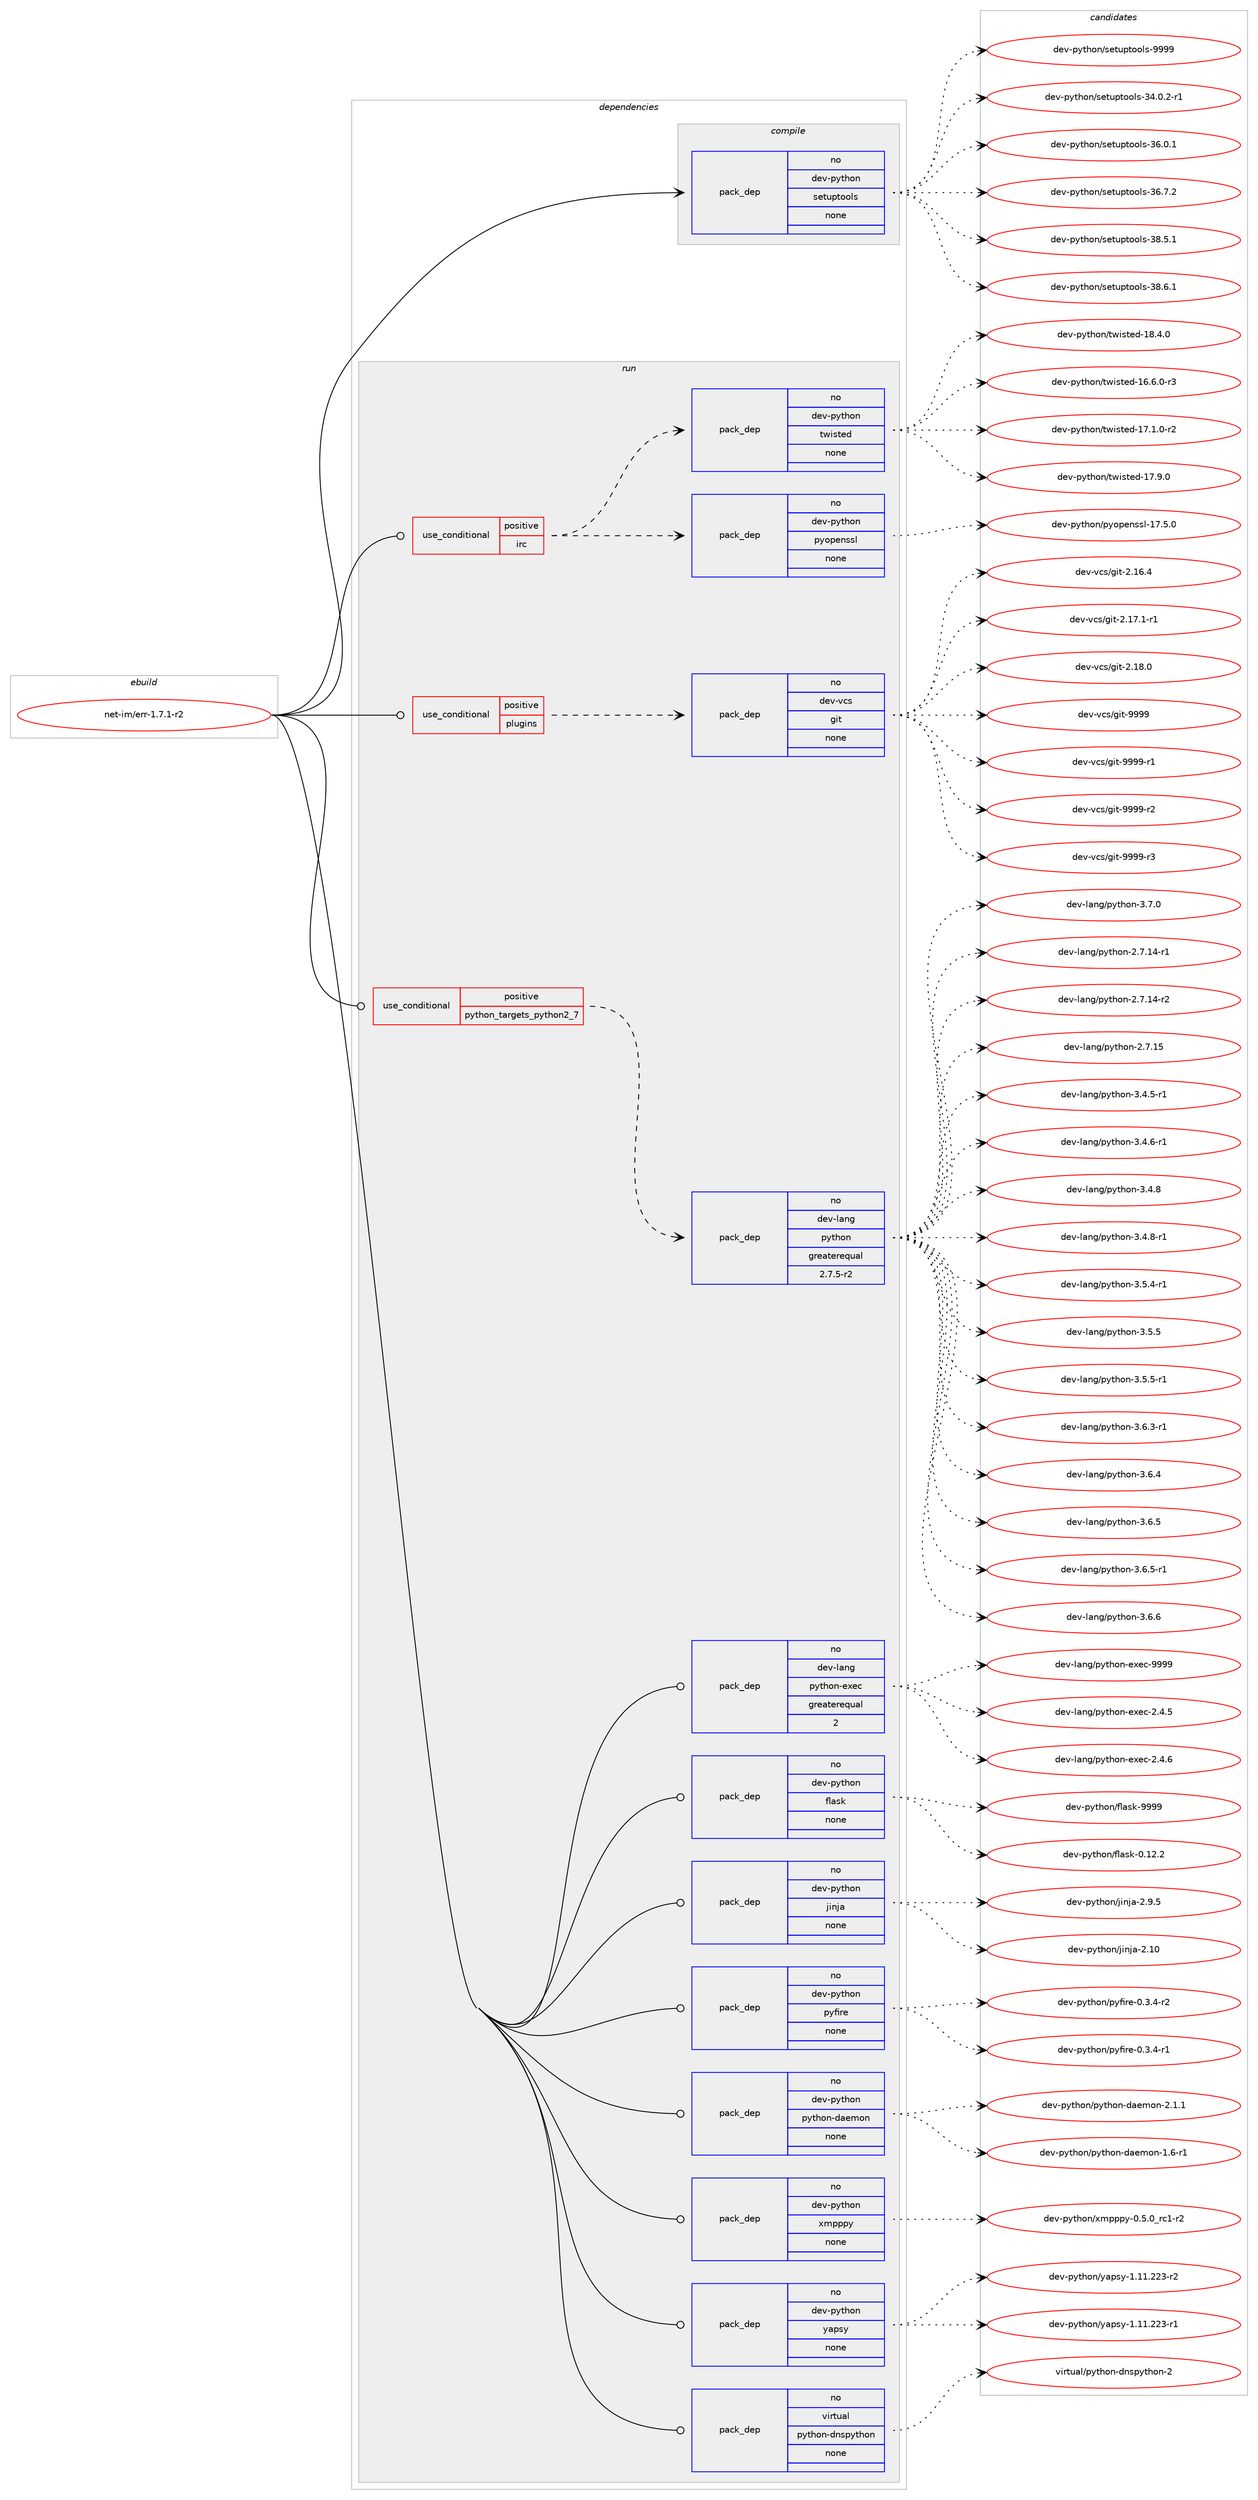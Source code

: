 digraph prolog {

# *************
# Graph options
# *************

newrank=true;
concentrate=true;
compound=true;
graph [rankdir=LR,fontname=Helvetica,fontsize=10,ranksep=1.5];#, ranksep=2.5, nodesep=0.2];
edge  [arrowhead=vee];
node  [fontname=Helvetica,fontsize=10];

# **********
# The ebuild
# **********

subgraph cluster_leftcol {
color=gray;
rank=same;
label=<<i>ebuild</i>>;
id [label="net-im/err-1.7.1-r2", color=red, width=4, href="../net-im/err-1.7.1-r2.svg"];
}

# ****************
# The dependencies
# ****************

subgraph cluster_midcol {
color=gray;
label=<<i>dependencies</i>>;
subgraph cluster_compile {
fillcolor="#eeeeee";
style=filled;
label=<<i>compile</i>>;
subgraph pack295 {
dependency435 [label=<<TABLE BORDER="0" CELLBORDER="1" CELLSPACING="0" CELLPADDING="4" WIDTH="220"><TR><TD ROWSPAN="6" CELLPADDING="30">pack_dep</TD></TR><TR><TD WIDTH="110">no</TD></TR><TR><TD>dev-python</TD></TR><TR><TD>setuptools</TD></TR><TR><TD>none</TD></TR><TR><TD></TD></TR></TABLE>>, shape=none, color=blue];
}
id:e -> dependency435:w [weight=20,style="solid",arrowhead="vee"];
}
subgraph cluster_compileandrun {
fillcolor="#eeeeee";
style=filled;
label=<<i>compile and run</i>>;
}
subgraph cluster_run {
fillcolor="#eeeeee";
style=filled;
label=<<i>run</i>>;
subgraph cond127 {
dependency436 [label=<<TABLE BORDER="0" CELLBORDER="1" CELLSPACING="0" CELLPADDING="4"><TR><TD ROWSPAN="3" CELLPADDING="10">use_conditional</TD></TR><TR><TD>positive</TD></TR><TR><TD>irc</TD></TR></TABLE>>, shape=none, color=red];
subgraph pack296 {
dependency437 [label=<<TABLE BORDER="0" CELLBORDER="1" CELLSPACING="0" CELLPADDING="4" WIDTH="220"><TR><TD ROWSPAN="6" CELLPADDING="30">pack_dep</TD></TR><TR><TD WIDTH="110">no</TD></TR><TR><TD>dev-python</TD></TR><TR><TD>pyopenssl</TD></TR><TR><TD>none</TD></TR><TR><TD></TD></TR></TABLE>>, shape=none, color=blue];
}
dependency436:e -> dependency437:w [weight=20,style="dashed",arrowhead="vee"];
subgraph pack297 {
dependency438 [label=<<TABLE BORDER="0" CELLBORDER="1" CELLSPACING="0" CELLPADDING="4" WIDTH="220"><TR><TD ROWSPAN="6" CELLPADDING="30">pack_dep</TD></TR><TR><TD WIDTH="110">no</TD></TR><TR><TD>dev-python</TD></TR><TR><TD>twisted</TD></TR><TR><TD>none</TD></TR><TR><TD></TD></TR></TABLE>>, shape=none, color=blue];
}
dependency436:e -> dependency438:w [weight=20,style="dashed",arrowhead="vee"];
}
id:e -> dependency436:w [weight=20,style="solid",arrowhead="odot"];
subgraph cond128 {
dependency439 [label=<<TABLE BORDER="0" CELLBORDER="1" CELLSPACING="0" CELLPADDING="4"><TR><TD ROWSPAN="3" CELLPADDING="10">use_conditional</TD></TR><TR><TD>positive</TD></TR><TR><TD>plugins</TD></TR></TABLE>>, shape=none, color=red];
subgraph pack298 {
dependency440 [label=<<TABLE BORDER="0" CELLBORDER="1" CELLSPACING="0" CELLPADDING="4" WIDTH="220"><TR><TD ROWSPAN="6" CELLPADDING="30">pack_dep</TD></TR><TR><TD WIDTH="110">no</TD></TR><TR><TD>dev-vcs</TD></TR><TR><TD>git</TD></TR><TR><TD>none</TD></TR><TR><TD></TD></TR></TABLE>>, shape=none, color=blue];
}
dependency439:e -> dependency440:w [weight=20,style="dashed",arrowhead="vee"];
}
id:e -> dependency439:w [weight=20,style="solid",arrowhead="odot"];
subgraph cond129 {
dependency441 [label=<<TABLE BORDER="0" CELLBORDER="1" CELLSPACING="0" CELLPADDING="4"><TR><TD ROWSPAN="3" CELLPADDING="10">use_conditional</TD></TR><TR><TD>positive</TD></TR><TR><TD>python_targets_python2_7</TD></TR></TABLE>>, shape=none, color=red];
subgraph pack299 {
dependency442 [label=<<TABLE BORDER="0" CELLBORDER="1" CELLSPACING="0" CELLPADDING="4" WIDTH="220"><TR><TD ROWSPAN="6" CELLPADDING="30">pack_dep</TD></TR><TR><TD WIDTH="110">no</TD></TR><TR><TD>dev-lang</TD></TR><TR><TD>python</TD></TR><TR><TD>greaterequal</TD></TR><TR><TD>2.7.5-r2</TD></TR></TABLE>>, shape=none, color=blue];
}
dependency441:e -> dependency442:w [weight=20,style="dashed",arrowhead="vee"];
}
id:e -> dependency441:w [weight=20,style="solid",arrowhead="odot"];
subgraph pack300 {
dependency443 [label=<<TABLE BORDER="0" CELLBORDER="1" CELLSPACING="0" CELLPADDING="4" WIDTH="220"><TR><TD ROWSPAN="6" CELLPADDING="30">pack_dep</TD></TR><TR><TD WIDTH="110">no</TD></TR><TR><TD>dev-lang</TD></TR><TR><TD>python-exec</TD></TR><TR><TD>greaterequal</TD></TR><TR><TD>2</TD></TR></TABLE>>, shape=none, color=blue];
}
id:e -> dependency443:w [weight=20,style="solid",arrowhead="odot"];
subgraph pack301 {
dependency444 [label=<<TABLE BORDER="0" CELLBORDER="1" CELLSPACING="0" CELLPADDING="4" WIDTH="220"><TR><TD ROWSPAN="6" CELLPADDING="30">pack_dep</TD></TR><TR><TD WIDTH="110">no</TD></TR><TR><TD>dev-python</TD></TR><TR><TD>flask</TD></TR><TR><TD>none</TD></TR><TR><TD></TD></TR></TABLE>>, shape=none, color=blue];
}
id:e -> dependency444:w [weight=20,style="solid",arrowhead="odot"];
subgraph pack302 {
dependency445 [label=<<TABLE BORDER="0" CELLBORDER="1" CELLSPACING="0" CELLPADDING="4" WIDTH="220"><TR><TD ROWSPAN="6" CELLPADDING="30">pack_dep</TD></TR><TR><TD WIDTH="110">no</TD></TR><TR><TD>dev-python</TD></TR><TR><TD>jinja</TD></TR><TR><TD>none</TD></TR><TR><TD></TD></TR></TABLE>>, shape=none, color=blue];
}
id:e -> dependency445:w [weight=20,style="solid",arrowhead="odot"];
subgraph pack303 {
dependency446 [label=<<TABLE BORDER="0" CELLBORDER="1" CELLSPACING="0" CELLPADDING="4" WIDTH="220"><TR><TD ROWSPAN="6" CELLPADDING="30">pack_dep</TD></TR><TR><TD WIDTH="110">no</TD></TR><TR><TD>dev-python</TD></TR><TR><TD>pyfire</TD></TR><TR><TD>none</TD></TR><TR><TD></TD></TR></TABLE>>, shape=none, color=blue];
}
id:e -> dependency446:w [weight=20,style="solid",arrowhead="odot"];
subgraph pack304 {
dependency447 [label=<<TABLE BORDER="0" CELLBORDER="1" CELLSPACING="0" CELLPADDING="4" WIDTH="220"><TR><TD ROWSPAN="6" CELLPADDING="30">pack_dep</TD></TR><TR><TD WIDTH="110">no</TD></TR><TR><TD>dev-python</TD></TR><TR><TD>python-daemon</TD></TR><TR><TD>none</TD></TR><TR><TD></TD></TR></TABLE>>, shape=none, color=blue];
}
id:e -> dependency447:w [weight=20,style="solid",arrowhead="odot"];
subgraph pack305 {
dependency448 [label=<<TABLE BORDER="0" CELLBORDER="1" CELLSPACING="0" CELLPADDING="4" WIDTH="220"><TR><TD ROWSPAN="6" CELLPADDING="30">pack_dep</TD></TR><TR><TD WIDTH="110">no</TD></TR><TR><TD>dev-python</TD></TR><TR><TD>xmpppy</TD></TR><TR><TD>none</TD></TR><TR><TD></TD></TR></TABLE>>, shape=none, color=blue];
}
id:e -> dependency448:w [weight=20,style="solid",arrowhead="odot"];
subgraph pack306 {
dependency449 [label=<<TABLE BORDER="0" CELLBORDER="1" CELLSPACING="0" CELLPADDING="4" WIDTH="220"><TR><TD ROWSPAN="6" CELLPADDING="30">pack_dep</TD></TR><TR><TD WIDTH="110">no</TD></TR><TR><TD>dev-python</TD></TR><TR><TD>yapsy</TD></TR><TR><TD>none</TD></TR><TR><TD></TD></TR></TABLE>>, shape=none, color=blue];
}
id:e -> dependency449:w [weight=20,style="solid",arrowhead="odot"];
subgraph pack307 {
dependency450 [label=<<TABLE BORDER="0" CELLBORDER="1" CELLSPACING="0" CELLPADDING="4" WIDTH="220"><TR><TD ROWSPAN="6" CELLPADDING="30">pack_dep</TD></TR><TR><TD WIDTH="110">no</TD></TR><TR><TD>virtual</TD></TR><TR><TD>python-dnspython</TD></TR><TR><TD>none</TD></TR><TR><TD></TD></TR></TABLE>>, shape=none, color=blue];
}
id:e -> dependency450:w [weight=20,style="solid",arrowhead="odot"];
}
}

# **************
# The candidates
# **************

subgraph cluster_choices {
rank=same;
color=gray;
label=<<i>candidates</i>>;

subgraph choice295 {
color=black;
nodesep=1;
choice1001011184511212111610411111047115101116117112116111111108115455152464846504511449 [label="dev-python/setuptools-34.0.2-r1", color=red, width=4,href="../dev-python/setuptools-34.0.2-r1.svg"];
choice100101118451121211161041111104711510111611711211611111110811545515446484649 [label="dev-python/setuptools-36.0.1", color=red, width=4,href="../dev-python/setuptools-36.0.1.svg"];
choice100101118451121211161041111104711510111611711211611111110811545515446554650 [label="dev-python/setuptools-36.7.2", color=red, width=4,href="../dev-python/setuptools-36.7.2.svg"];
choice100101118451121211161041111104711510111611711211611111110811545515646534649 [label="dev-python/setuptools-38.5.1", color=red, width=4,href="../dev-python/setuptools-38.5.1.svg"];
choice100101118451121211161041111104711510111611711211611111110811545515646544649 [label="dev-python/setuptools-38.6.1", color=red, width=4,href="../dev-python/setuptools-38.6.1.svg"];
choice10010111845112121116104111110471151011161171121161111111081154557575757 [label="dev-python/setuptools-9999", color=red, width=4,href="../dev-python/setuptools-9999.svg"];
dependency435:e -> choice1001011184511212111610411111047115101116117112116111111108115455152464846504511449:w [style=dotted,weight="100"];
dependency435:e -> choice100101118451121211161041111104711510111611711211611111110811545515446484649:w [style=dotted,weight="100"];
dependency435:e -> choice100101118451121211161041111104711510111611711211611111110811545515446554650:w [style=dotted,weight="100"];
dependency435:e -> choice100101118451121211161041111104711510111611711211611111110811545515646534649:w [style=dotted,weight="100"];
dependency435:e -> choice100101118451121211161041111104711510111611711211611111110811545515646544649:w [style=dotted,weight="100"];
dependency435:e -> choice10010111845112121116104111110471151011161171121161111111081154557575757:w [style=dotted,weight="100"];
}
subgraph choice296 {
color=black;
nodesep=1;
choice100101118451121211161041111104711212111111210111011511510845495546534648 [label="dev-python/pyopenssl-17.5.0", color=red, width=4,href="../dev-python/pyopenssl-17.5.0.svg"];
dependency437:e -> choice100101118451121211161041111104711212111111210111011511510845495546534648:w [style=dotted,weight="100"];
}
subgraph choice297 {
color=black;
nodesep=1;
choice1001011184511212111610411111047116119105115116101100454954465446484511451 [label="dev-python/twisted-16.6.0-r3", color=red, width=4,href="../dev-python/twisted-16.6.0-r3.svg"];
choice1001011184511212111610411111047116119105115116101100454955464946484511450 [label="dev-python/twisted-17.1.0-r2", color=red, width=4,href="../dev-python/twisted-17.1.0-r2.svg"];
choice100101118451121211161041111104711611910511511610110045495546574648 [label="dev-python/twisted-17.9.0", color=red, width=4,href="../dev-python/twisted-17.9.0.svg"];
choice100101118451121211161041111104711611910511511610110045495646524648 [label="dev-python/twisted-18.4.0", color=red, width=4,href="../dev-python/twisted-18.4.0.svg"];
dependency438:e -> choice1001011184511212111610411111047116119105115116101100454954465446484511451:w [style=dotted,weight="100"];
dependency438:e -> choice1001011184511212111610411111047116119105115116101100454955464946484511450:w [style=dotted,weight="100"];
dependency438:e -> choice100101118451121211161041111104711611910511511610110045495546574648:w [style=dotted,weight="100"];
dependency438:e -> choice100101118451121211161041111104711611910511511610110045495646524648:w [style=dotted,weight="100"];
}
subgraph choice298 {
color=black;
nodesep=1;
choice10010111845118991154710310511645504649544652 [label="dev-vcs/git-2.16.4", color=red, width=4,href="../dev-vcs/git-2.16.4.svg"];
choice100101118451189911547103105116455046495546494511449 [label="dev-vcs/git-2.17.1-r1", color=red, width=4,href="../dev-vcs/git-2.17.1-r1.svg"];
choice10010111845118991154710310511645504649564648 [label="dev-vcs/git-2.18.0", color=red, width=4,href="../dev-vcs/git-2.18.0.svg"];
choice1001011184511899115471031051164557575757 [label="dev-vcs/git-9999", color=red, width=4,href="../dev-vcs/git-9999.svg"];
choice10010111845118991154710310511645575757574511449 [label="dev-vcs/git-9999-r1", color=red, width=4,href="../dev-vcs/git-9999-r1.svg"];
choice10010111845118991154710310511645575757574511450 [label="dev-vcs/git-9999-r2", color=red, width=4,href="../dev-vcs/git-9999-r2.svg"];
choice10010111845118991154710310511645575757574511451 [label="dev-vcs/git-9999-r3", color=red, width=4,href="../dev-vcs/git-9999-r3.svg"];
dependency440:e -> choice10010111845118991154710310511645504649544652:w [style=dotted,weight="100"];
dependency440:e -> choice100101118451189911547103105116455046495546494511449:w [style=dotted,weight="100"];
dependency440:e -> choice10010111845118991154710310511645504649564648:w [style=dotted,weight="100"];
dependency440:e -> choice1001011184511899115471031051164557575757:w [style=dotted,weight="100"];
dependency440:e -> choice10010111845118991154710310511645575757574511449:w [style=dotted,weight="100"];
dependency440:e -> choice10010111845118991154710310511645575757574511450:w [style=dotted,weight="100"];
dependency440:e -> choice10010111845118991154710310511645575757574511451:w [style=dotted,weight="100"];
}
subgraph choice299 {
color=black;
nodesep=1;
choice100101118451089711010347112121116104111110455046554649524511449 [label="dev-lang/python-2.7.14-r1", color=red, width=4,href="../dev-lang/python-2.7.14-r1.svg"];
choice100101118451089711010347112121116104111110455046554649524511450 [label="dev-lang/python-2.7.14-r2", color=red, width=4,href="../dev-lang/python-2.7.14-r2.svg"];
choice10010111845108971101034711212111610411111045504655464953 [label="dev-lang/python-2.7.15", color=red, width=4,href="../dev-lang/python-2.7.15.svg"];
choice1001011184510897110103471121211161041111104551465246534511449 [label="dev-lang/python-3.4.5-r1", color=red, width=4,href="../dev-lang/python-3.4.5-r1.svg"];
choice1001011184510897110103471121211161041111104551465246544511449 [label="dev-lang/python-3.4.6-r1", color=red, width=4,href="../dev-lang/python-3.4.6-r1.svg"];
choice100101118451089711010347112121116104111110455146524656 [label="dev-lang/python-3.4.8", color=red, width=4,href="../dev-lang/python-3.4.8.svg"];
choice1001011184510897110103471121211161041111104551465246564511449 [label="dev-lang/python-3.4.8-r1", color=red, width=4,href="../dev-lang/python-3.4.8-r1.svg"];
choice1001011184510897110103471121211161041111104551465346524511449 [label="dev-lang/python-3.5.4-r1", color=red, width=4,href="../dev-lang/python-3.5.4-r1.svg"];
choice100101118451089711010347112121116104111110455146534653 [label="dev-lang/python-3.5.5", color=red, width=4,href="../dev-lang/python-3.5.5.svg"];
choice1001011184510897110103471121211161041111104551465346534511449 [label="dev-lang/python-3.5.5-r1", color=red, width=4,href="../dev-lang/python-3.5.5-r1.svg"];
choice1001011184510897110103471121211161041111104551465446514511449 [label="dev-lang/python-3.6.3-r1", color=red, width=4,href="../dev-lang/python-3.6.3-r1.svg"];
choice100101118451089711010347112121116104111110455146544652 [label="dev-lang/python-3.6.4", color=red, width=4,href="../dev-lang/python-3.6.4.svg"];
choice100101118451089711010347112121116104111110455146544653 [label="dev-lang/python-3.6.5", color=red, width=4,href="../dev-lang/python-3.6.5.svg"];
choice1001011184510897110103471121211161041111104551465446534511449 [label="dev-lang/python-3.6.5-r1", color=red, width=4,href="../dev-lang/python-3.6.5-r1.svg"];
choice100101118451089711010347112121116104111110455146544654 [label="dev-lang/python-3.6.6", color=red, width=4,href="../dev-lang/python-3.6.6.svg"];
choice100101118451089711010347112121116104111110455146554648 [label="dev-lang/python-3.7.0", color=red, width=4,href="../dev-lang/python-3.7.0.svg"];
dependency442:e -> choice100101118451089711010347112121116104111110455046554649524511449:w [style=dotted,weight="100"];
dependency442:e -> choice100101118451089711010347112121116104111110455046554649524511450:w [style=dotted,weight="100"];
dependency442:e -> choice10010111845108971101034711212111610411111045504655464953:w [style=dotted,weight="100"];
dependency442:e -> choice1001011184510897110103471121211161041111104551465246534511449:w [style=dotted,weight="100"];
dependency442:e -> choice1001011184510897110103471121211161041111104551465246544511449:w [style=dotted,weight="100"];
dependency442:e -> choice100101118451089711010347112121116104111110455146524656:w [style=dotted,weight="100"];
dependency442:e -> choice1001011184510897110103471121211161041111104551465246564511449:w [style=dotted,weight="100"];
dependency442:e -> choice1001011184510897110103471121211161041111104551465346524511449:w [style=dotted,weight="100"];
dependency442:e -> choice100101118451089711010347112121116104111110455146534653:w [style=dotted,weight="100"];
dependency442:e -> choice1001011184510897110103471121211161041111104551465346534511449:w [style=dotted,weight="100"];
dependency442:e -> choice1001011184510897110103471121211161041111104551465446514511449:w [style=dotted,weight="100"];
dependency442:e -> choice100101118451089711010347112121116104111110455146544652:w [style=dotted,weight="100"];
dependency442:e -> choice100101118451089711010347112121116104111110455146544653:w [style=dotted,weight="100"];
dependency442:e -> choice1001011184510897110103471121211161041111104551465446534511449:w [style=dotted,weight="100"];
dependency442:e -> choice100101118451089711010347112121116104111110455146544654:w [style=dotted,weight="100"];
dependency442:e -> choice100101118451089711010347112121116104111110455146554648:w [style=dotted,weight="100"];
}
subgraph choice300 {
color=black;
nodesep=1;
choice1001011184510897110103471121211161041111104510112010199455046524653 [label="dev-lang/python-exec-2.4.5", color=red, width=4,href="../dev-lang/python-exec-2.4.5.svg"];
choice1001011184510897110103471121211161041111104510112010199455046524654 [label="dev-lang/python-exec-2.4.6", color=red, width=4,href="../dev-lang/python-exec-2.4.6.svg"];
choice10010111845108971101034711212111610411111045101120101994557575757 [label="dev-lang/python-exec-9999", color=red, width=4,href="../dev-lang/python-exec-9999.svg"];
dependency443:e -> choice1001011184510897110103471121211161041111104510112010199455046524653:w [style=dotted,weight="100"];
dependency443:e -> choice1001011184510897110103471121211161041111104510112010199455046524654:w [style=dotted,weight="100"];
dependency443:e -> choice10010111845108971101034711212111610411111045101120101994557575757:w [style=dotted,weight="100"];
}
subgraph choice301 {
color=black;
nodesep=1;
choice10010111845112121116104111110471021089711510745484649504650 [label="dev-python/flask-0.12.2", color=red, width=4,href="../dev-python/flask-0.12.2.svg"];
choice1001011184511212111610411111047102108971151074557575757 [label="dev-python/flask-9999", color=red, width=4,href="../dev-python/flask-9999.svg"];
dependency444:e -> choice10010111845112121116104111110471021089711510745484649504650:w [style=dotted,weight="100"];
dependency444:e -> choice1001011184511212111610411111047102108971151074557575757:w [style=dotted,weight="100"];
}
subgraph choice302 {
color=black;
nodesep=1;
choice1001011184511212111610411111047106105110106974550464948 [label="dev-python/jinja-2.10", color=red, width=4,href="../dev-python/jinja-2.10.svg"];
choice100101118451121211161041111104710610511010697455046574653 [label="dev-python/jinja-2.9.5", color=red, width=4,href="../dev-python/jinja-2.9.5.svg"];
dependency445:e -> choice1001011184511212111610411111047106105110106974550464948:w [style=dotted,weight="100"];
dependency445:e -> choice100101118451121211161041111104710610511010697455046574653:w [style=dotted,weight="100"];
}
subgraph choice303 {
color=black;
nodesep=1;
choice10010111845112121116104111110471121211021051141014548465146524511449 [label="dev-python/pyfire-0.3.4-r1", color=red, width=4,href="../dev-python/pyfire-0.3.4-r1.svg"];
choice10010111845112121116104111110471121211021051141014548465146524511450 [label="dev-python/pyfire-0.3.4-r2", color=red, width=4,href="../dev-python/pyfire-0.3.4-r2.svg"];
dependency446:e -> choice10010111845112121116104111110471121211021051141014548465146524511449:w [style=dotted,weight="100"];
dependency446:e -> choice10010111845112121116104111110471121211021051141014548465146524511450:w [style=dotted,weight="100"];
}
subgraph choice304 {
color=black;
nodesep=1;
choice10010111845112121116104111110471121211161041111104510097101109111110454946544511449 [label="dev-python/python-daemon-1.6-r1", color=red, width=4,href="../dev-python/python-daemon-1.6-r1.svg"];
choice10010111845112121116104111110471121211161041111104510097101109111110455046494649 [label="dev-python/python-daemon-2.1.1", color=red, width=4,href="../dev-python/python-daemon-2.1.1.svg"];
dependency447:e -> choice10010111845112121116104111110471121211161041111104510097101109111110454946544511449:w [style=dotted,weight="100"];
dependency447:e -> choice10010111845112121116104111110471121211161041111104510097101109111110455046494649:w [style=dotted,weight="100"];
}
subgraph choice305 {
color=black;
nodesep=1;
choice10010111845112121116104111110471201091121121121214548465346489511499494511450 [label="dev-python/xmpppy-0.5.0_rc1-r2", color=red, width=4,href="../dev-python/xmpppy-0.5.0_rc1-r2.svg"];
dependency448:e -> choice10010111845112121116104111110471201091121121121214548465346489511499494511450:w [style=dotted,weight="100"];
}
subgraph choice306 {
color=black;
nodesep=1;
choice1001011184511212111610411111047121971121151214549464949465050514511449 [label="dev-python/yapsy-1.11.223-r1", color=red, width=4,href="../dev-python/yapsy-1.11.223-r1.svg"];
choice1001011184511212111610411111047121971121151214549464949465050514511450 [label="dev-python/yapsy-1.11.223-r2", color=red, width=4,href="../dev-python/yapsy-1.11.223-r2.svg"];
dependency449:e -> choice1001011184511212111610411111047121971121151214549464949465050514511449:w [style=dotted,weight="100"];
dependency449:e -> choice1001011184511212111610411111047121971121151214549464949465050514511450:w [style=dotted,weight="100"];
}
subgraph choice307 {
color=black;
nodesep=1;
choice1181051141161179710847112121116104111110451001101151121211161041111104550 [label="virtual/python-dnspython-2", color=red, width=4,href="../virtual/python-dnspython-2.svg"];
dependency450:e -> choice1181051141161179710847112121116104111110451001101151121211161041111104550:w [style=dotted,weight="100"];
}
}

}
